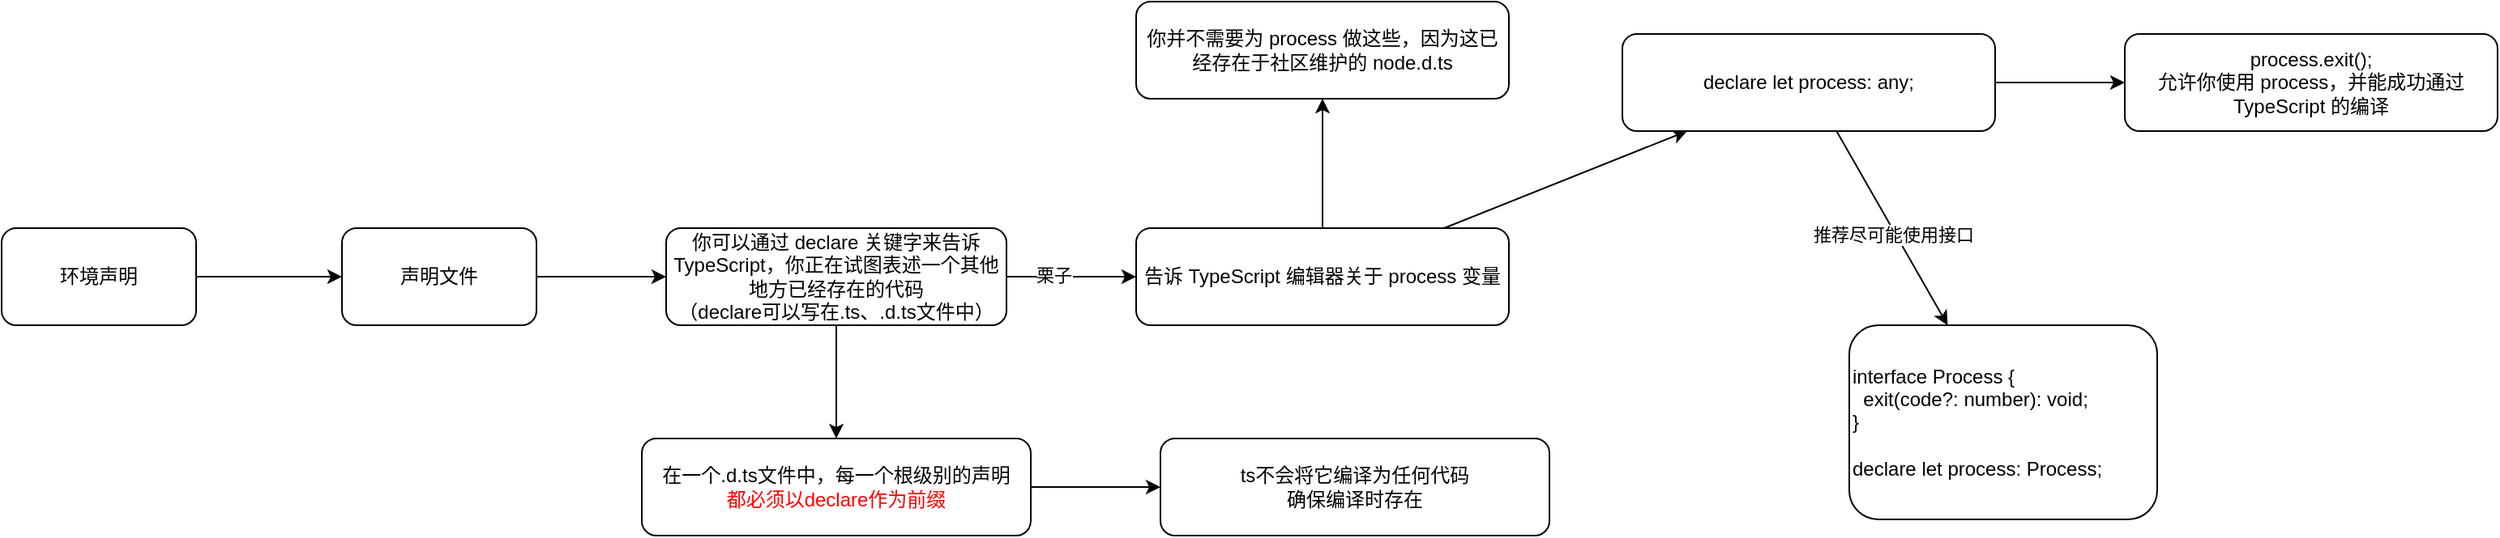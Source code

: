 <mxfile>
    <diagram id="ouDU_0ikiOHHkXSEFkNd" name="Page-1">
        <mxGraphModel dx="970" dy="612" grid="1" gridSize="10" guides="1" tooltips="1" connect="1" arrows="1" fold="1" page="1" pageScale="1" pageWidth="827" pageHeight="1169" math="0" shadow="0">
            <root>
                <mxCell id="0"/>
                <mxCell id="1" parent="0"/>
                <mxCell id="4" style="edgeStyle=none;html=1;exitX=1;exitY=0.5;exitDx=0;exitDy=0;" edge="1" parent="1" source="2" target="3">
                    <mxGeometry relative="1" as="geometry"/>
                </mxCell>
                <mxCell id="2" value="环境声明" style="rounded=1;whiteSpace=wrap;html=1;" parent="1" vertex="1">
                    <mxGeometry x="40" y="240" width="120" height="60" as="geometry"/>
                </mxCell>
                <mxCell id="6" value="" style="edgeStyle=none;html=1;" edge="1" parent="1" source="3" target="5">
                    <mxGeometry relative="1" as="geometry"/>
                </mxCell>
                <mxCell id="3" value="声明文件" style="rounded=1;whiteSpace=wrap;html=1;" vertex="1" parent="1">
                    <mxGeometry x="250" y="240" width="120" height="60" as="geometry"/>
                </mxCell>
                <mxCell id="8" value="" style="edgeStyle=none;html=1;" edge="1" parent="1" source="5" target="7">
                    <mxGeometry relative="1" as="geometry"/>
                </mxCell>
                <mxCell id="12" value="" style="edgeStyle=none;html=1;fontColor=#FF0000;" edge="1" parent="1" source="5" target="11">
                    <mxGeometry relative="1" as="geometry"/>
                </mxCell>
                <mxCell id="13" value="栗子" style="edgeLabel;html=1;align=center;verticalAlign=middle;resizable=0;points=[];fontColor=none;noLabel=1;" vertex="1" connectable="0" parent="12">
                    <mxGeometry x="-0.4" y="-2" relative="1" as="geometry">
                        <mxPoint y="1" as="offset"/>
                    </mxGeometry>
                </mxCell>
                <mxCell id="14" value="栗子" style="edgeLabel;html=1;align=center;verticalAlign=middle;resizable=0;points=[];fontColor=default;" vertex="1" connectable="0" parent="12">
                    <mxGeometry x="-0.275" y="2" relative="1" as="geometry">
                        <mxPoint y="1" as="offset"/>
                    </mxGeometry>
                </mxCell>
                <mxCell id="5" value="你可以通过 declare 关键字来告诉 TypeScript，你正在试图表述一个其他地方已经存在的代码&lt;br&gt;（declare可以写在.ts、.d.ts文件中）" style="rounded=1;whiteSpace=wrap;html=1;" vertex="1" parent="1">
                    <mxGeometry x="450" y="240" width="210" height="60" as="geometry"/>
                </mxCell>
                <mxCell id="10" value="" style="edgeStyle=none;html=1;fontColor=#FF0000;" edge="1" parent="1" source="7" target="9">
                    <mxGeometry relative="1" as="geometry"/>
                </mxCell>
                <mxCell id="7" value="在一个.d.ts文件中，每一个根级别的声明&lt;br&gt;&lt;font color=&quot;#ff0000&quot;&gt;都必须以declare作为前缀&lt;/font&gt;" style="rounded=1;whiteSpace=wrap;html=1;" vertex="1" parent="1">
                    <mxGeometry x="435" y="370" width="240" height="60" as="geometry"/>
                </mxCell>
                <mxCell id="9" value="ts不会将它编译为任何代码&lt;br&gt;确保编译时存在" style="rounded=1;whiteSpace=wrap;html=1;" vertex="1" parent="1">
                    <mxGeometry x="755" y="370" width="240" height="60" as="geometry"/>
                </mxCell>
                <mxCell id="16" value="" style="edgeStyle=none;html=1;fontColor=default;" edge="1" parent="1" source="11" target="15">
                    <mxGeometry relative="1" as="geometry"/>
                </mxCell>
                <mxCell id="18" value="" style="edgeStyle=none;html=1;fontColor=default;" edge="1" parent="1" source="11" target="17">
                    <mxGeometry relative="1" as="geometry"/>
                </mxCell>
                <mxCell id="11" value="告诉 TypeScript 编辑器关于 process 变量" style="rounded=1;whiteSpace=wrap;html=1;" vertex="1" parent="1">
                    <mxGeometry x="740" y="240" width="230" height="60" as="geometry"/>
                </mxCell>
                <mxCell id="20" value="" style="edgeStyle=none;html=1;fontColor=default;" edge="1" parent="1" source="15" target="19">
                    <mxGeometry relative="1" as="geometry"/>
                </mxCell>
                <mxCell id="22" value="" style="edgeStyle=none;html=1;fontColor=default;" edge="1" parent="1" source="15" target="21">
                    <mxGeometry relative="1" as="geometry"/>
                </mxCell>
                <mxCell id="23" value="推荐尽可能使用接口" style="edgeLabel;html=1;align=center;verticalAlign=middle;resizable=0;points=[];fontColor=default;" vertex="1" connectable="0" parent="22">
                    <mxGeometry x="0.05" y="-1" relative="1" as="geometry">
                        <mxPoint as="offset"/>
                    </mxGeometry>
                </mxCell>
                <mxCell id="15" value="declare let process: any;" style="rounded=1;whiteSpace=wrap;html=1;" vertex="1" parent="1">
                    <mxGeometry x="1040" y="120" width="230" height="60" as="geometry"/>
                </mxCell>
                <mxCell id="17" value="你并不需要为 process 做这些，因为这已经存在于社区维护的 node.d.ts" style="rounded=1;whiteSpace=wrap;html=1;" vertex="1" parent="1">
                    <mxGeometry x="740" y="100" width="230" height="60" as="geometry"/>
                </mxCell>
                <mxCell id="19" value="process.exit();&lt;br&gt;允许你使用 process，并能成功通过 TypeScript 的编译" style="rounded=1;whiteSpace=wrap;html=1;" vertex="1" parent="1">
                    <mxGeometry x="1350" y="120" width="230" height="60" as="geometry"/>
                </mxCell>
                <mxCell id="21" value="&lt;div&gt;interface Process {&lt;/div&gt;&lt;div&gt;&amp;nbsp; exit(code?: number): void;&lt;/div&gt;&lt;div&gt;}&lt;/div&gt;&lt;div&gt;&lt;br&gt;&lt;/div&gt;&lt;div&gt;declare let process: Process;&lt;/div&gt;" style="rounded=1;whiteSpace=wrap;html=1;align=left;" vertex="1" parent="1">
                    <mxGeometry x="1180" y="300" width="190" height="120" as="geometry"/>
                </mxCell>
            </root>
        </mxGraphModel>
    </diagram>
</mxfile>
